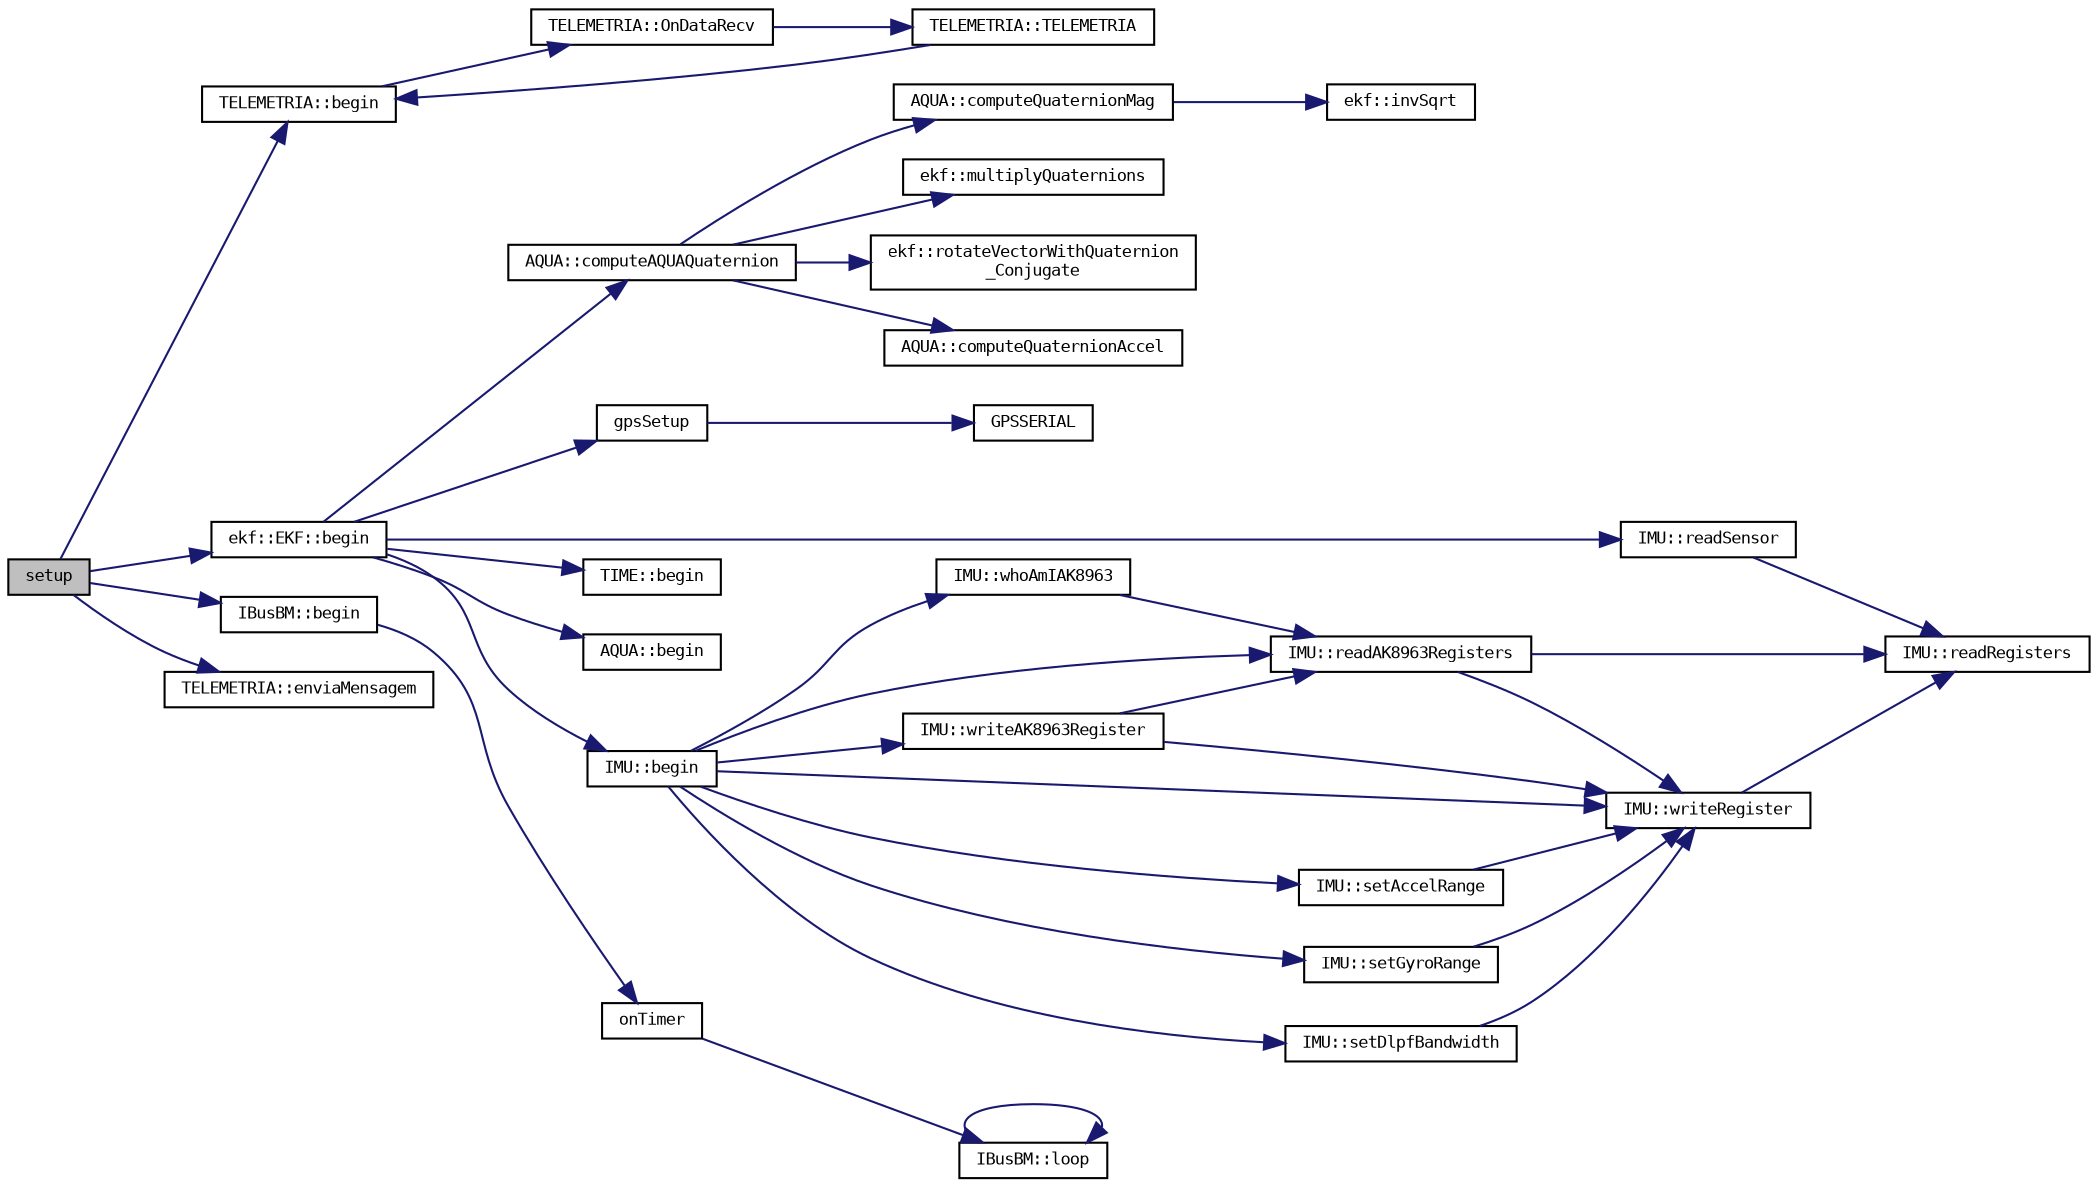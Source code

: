 digraph "setup"
{
 // LATEX_PDF_SIZE
  bgcolor="transparent";
  edge [fontname="DejaVuSansMono",fontsize="8",labelfontname="DejaVuSansMono",labelfontsize="8"];
  node [fontname="DejaVuSansMono",fontsize="8",shape=record];
  rankdir="LR";
  Node1 [label="setup",height=0.2,width=0.4,color="black", fillcolor="grey75", style="filled", fontcolor="black",tooltip=" "];
  Node1 -> Node2 [color="midnightblue",fontsize="8",style="solid",fontname="DejaVuSansMono"];
  Node2 [label="TELEMETRIA::begin",height=0.2,width=0.4,color="black",URL="$classTELEMETRIA.html#a780be82ef9be2da12601a0ea7d10e647",tooltip=" "];
  Node2 -> Node3 [color="midnightblue",fontsize="8",style="solid",fontname="DejaVuSansMono"];
  Node3 [label="TELEMETRIA::OnDataRecv",height=0.2,width=0.4,color="black",URL="$classTELEMETRIA.html#ace27ccd5888ebc3802a4eb22cc3fd9da",tooltip=" "];
  Node3 -> Node4 [color="midnightblue",fontsize="8",style="solid",fontname="DejaVuSansMono"];
  Node4 [label="TELEMETRIA::TELEMETRIA",height=0.2,width=0.4,color="black",URL="$classTELEMETRIA.html#ae47c01609eec8284a663dd66e0d7c632",tooltip=" "];
  Node4 -> Node2 [color="midnightblue",fontsize="8",style="solid",fontname="DejaVuSansMono"];
  Node1 -> Node5 [color="midnightblue",fontsize="8",style="solid",fontname="DejaVuSansMono"];
  Node5 [label="ekf::EKF::begin",height=0.2,width=0.4,color="black",URL="$classekf_1_1EKF.html#a4a6998123529ab0d0844ad21419fc895",tooltip="Inicializacao do filtro de Kalman."];
  Node5 -> Node6 [color="midnightblue",fontsize="8",style="solid",fontname="DejaVuSansMono"];
  Node6 [label="TIME::begin",height=0.2,width=0.4,color="black",URL="$classTIME.html#a8cd98765b05a23aa7afe8fa5234b9695",tooltip=" "];
  Node5 -> Node7 [color="midnightblue",fontsize="8",style="solid",fontname="DejaVuSansMono"];
  Node7 [label="AQUA::begin",height=0.2,width=0.4,color="black",URL="$classAQUA.html#a8809dddd7e4f74f3eb7bd1fc4a604ae4",tooltip=" "];
  Node5 -> Node8 [color="midnightblue",fontsize="8",style="solid",fontname="DejaVuSansMono"];
  Node8 [label="IMU::begin",height=0.2,width=0.4,color="black",URL="$classIMU.html#ae0d964d2f8ec122be068c41b84bc18a8",tooltip=" "];
  Node8 -> Node9 [color="midnightblue",fontsize="8",style="solid",fontname="DejaVuSansMono"];
  Node9 [label="IMU::readAK8963Registers",height=0.2,width=0.4,color="black",URL="$classIMU.html#a914f8b4262fba70e6d8fd0e584fa7996",tooltip=" "];
  Node9 -> Node10 [color="midnightblue",fontsize="8",style="solid",fontname="DejaVuSansMono"];
  Node10 [label="IMU::readRegisters",height=0.2,width=0.4,color="black",URL="$classIMU.html#a87c200faa130ff4d2d3416b2d83f4f49",tooltip=" "];
  Node9 -> Node11 [color="midnightblue",fontsize="8",style="solid",fontname="DejaVuSansMono"];
  Node11 [label="IMU::writeRegister",height=0.2,width=0.4,color="black",URL="$classIMU.html#a37694424e4502ffc69bbb6c540c1a400",tooltip=" "];
  Node11 -> Node10 [color="midnightblue",fontsize="8",style="solid",fontname="DejaVuSansMono"];
  Node8 -> Node12 [color="midnightblue",fontsize="8",style="solid",fontname="DejaVuSansMono"];
  Node12 [label="IMU::setAccelRange",height=0.2,width=0.4,color="black",URL="$classIMU.html#a5567bbe0d211f1e6d386eb69ffd960a7",tooltip=" "];
  Node12 -> Node11 [color="midnightblue",fontsize="8",style="solid",fontname="DejaVuSansMono"];
  Node8 -> Node13 [color="midnightblue",fontsize="8",style="solid",fontname="DejaVuSansMono"];
  Node13 [label="IMU::setDlpfBandwidth",height=0.2,width=0.4,color="black",URL="$classIMU.html#a928fa5e2db05bd402a3fa93bd3584527",tooltip=" "];
  Node13 -> Node11 [color="midnightblue",fontsize="8",style="solid",fontname="DejaVuSansMono"];
  Node8 -> Node14 [color="midnightblue",fontsize="8",style="solid",fontname="DejaVuSansMono"];
  Node14 [label="IMU::setGyroRange",height=0.2,width=0.4,color="black",URL="$classIMU.html#a834f21762003f831e5e632cc7974ba75",tooltip=" "];
  Node14 -> Node11 [color="midnightblue",fontsize="8",style="solid",fontname="DejaVuSansMono"];
  Node8 -> Node15 [color="midnightblue",fontsize="8",style="solid",fontname="DejaVuSansMono"];
  Node15 [label="IMU::whoAmIAK8963",height=0.2,width=0.4,color="black",URL="$classIMU.html#acd2af48f4eb0a0321080332016e3c1f7",tooltip=" "];
  Node15 -> Node9 [color="midnightblue",fontsize="8",style="solid",fontname="DejaVuSansMono"];
  Node8 -> Node16 [color="midnightblue",fontsize="8",style="solid",fontname="DejaVuSansMono"];
  Node16 [label="IMU::writeAK8963Register",height=0.2,width=0.4,color="black",URL="$classIMU.html#af3b90e0b20d4bd55091be99f7aa67737",tooltip=" "];
  Node16 -> Node9 [color="midnightblue",fontsize="8",style="solid",fontname="DejaVuSansMono"];
  Node16 -> Node11 [color="midnightblue",fontsize="8",style="solid",fontname="DejaVuSansMono"];
  Node8 -> Node11 [color="midnightblue",fontsize="8",style="solid",fontname="DejaVuSansMono"];
  Node5 -> Node17 [color="midnightblue",fontsize="8",style="solid",fontname="DejaVuSansMono"];
  Node17 [label="AQUA::computeAQUAQuaternion",height=0.2,width=0.4,color="black",URL="$classAQUA.html#ae3ddff89a969a0d2a3d3c675ed5b8065",tooltip=" "];
  Node17 -> Node18 [color="midnightblue",fontsize="8",style="solid",fontname="DejaVuSansMono"];
  Node18 [label="AQUA::computeQuaternionAccel",height=0.2,width=0.4,color="black",URL="$classAQUA.html#abdff34437c9c066d046a342525a01b52",tooltip="Calcula o quaternion de inclinacao."];
  Node17 -> Node19 [color="midnightblue",fontsize="8",style="solid",fontname="DejaVuSansMono"];
  Node19 [label="AQUA::computeQuaternionMag",height=0.2,width=0.4,color="black",URL="$classAQUA.html#a6adb2b857affb225b29fb91e6f6a7194",tooltip=" "];
  Node19 -> Node20 [color="midnightblue",fontsize="8",style="solid",fontname="DejaVuSansMono"];
  Node20 [label="ekf::invSqrt",height=0.2,width=0.4,color="black",URL="$namespaceekf.html#ab55e144edf7066b67232e15cca7b4646",tooltip="Calcula o inverso do raiz de um float."];
  Node17 -> Node21 [color="midnightblue",fontsize="8",style="solid",fontname="DejaVuSansMono"];
  Node21 [label="ekf::multiplyQuaternions",height=0.2,width=0.4,color="black",URL="$namespaceekf.html#a0ae7d9ae45fba00d81bfe71ad73d7fee",tooltip="Produto de quaternions aplicado."];
  Node17 -> Node22 [color="midnightblue",fontsize="8",style="solid",fontname="DejaVuSansMono"];
  Node22 [label="ekf::rotateVectorWithQuaternion\l_Conjugate",height=0.2,width=0.4,color="black",URL="$namespaceekf.html#acb1dc12948420927eff91ed90c24b342",tooltip="Rotaciona um vetor tridimensional com um quaternion conjugado."];
  Node5 -> Node23 [color="midnightblue",fontsize="8",style="solid",fontname="DejaVuSansMono"];
  Node23 [label="gpsSetup",height=0.2,width=0.4,color="black",URL="$GPS_8h.html#a35c55bcf9a6f5a52f34cb1ab02c91479",tooltip=" "];
  Node23 -> Node24 [color="midnightblue",fontsize="8",style="solid",fontname="DejaVuSansMono"];
  Node24 [label="GPSSERIAL",height=0.2,width=0.4,color="black",URL="$GPS_8h.html#a5d2ecd8f29f7e3e702c8b8bea333f6c6",tooltip=" "];
  Node5 -> Node25 [color="midnightblue",fontsize="8",style="solid",fontname="DejaVuSansMono"];
  Node25 [label="IMU::readSensor",height=0.2,width=0.4,color="black",URL="$classIMU.html#ac574728dbbc752155239a35c8bbd6e79",tooltip=" "];
  Node25 -> Node10 [color="midnightblue",fontsize="8",style="solid",fontname="DejaVuSansMono"];
  Node1 -> Node26 [color="midnightblue",fontsize="8",style="solid",fontname="DejaVuSansMono"];
  Node26 [label="IBusBM::begin",height=0.2,width=0.4,color="black",URL="$classIBusBM.html#afb01e4a762c8f575d8466fc8dadaa5cd",tooltip=" "];
  Node26 -> Node27 [color="midnightblue",fontsize="8",style="solid",fontname="DejaVuSansMono"];
  Node27 [label="onTimer",height=0.2,width=0.4,color="black",URL="$IBusBM_8cpp.html#a68b68e72a8323bb91995b38e98cf7d3e",tooltip=" "];
  Node27 -> Node28 [color="midnightblue",fontsize="8",style="solid",fontname="DejaVuSansMono"];
  Node28 [label="IBusBM::loop",height=0.2,width=0.4,color="black",URL="$classIBusBM.html#a3219abe525dde59156d00538d93faa11",tooltip=" "];
  Node28 -> Node28 [color="midnightblue",fontsize="8",style="solid",fontname="DejaVuSansMono"];
  Node1 -> Node29 [color="midnightblue",fontsize="8",style="solid",fontname="DejaVuSansMono"];
  Node29 [label="TELEMETRIA::enviaMensagem",height=0.2,width=0.4,color="black",URL="$classTELEMETRIA.html#a6c13ae22d648afb2c7bd41f3e17ba4b6",tooltip=" "];
}
